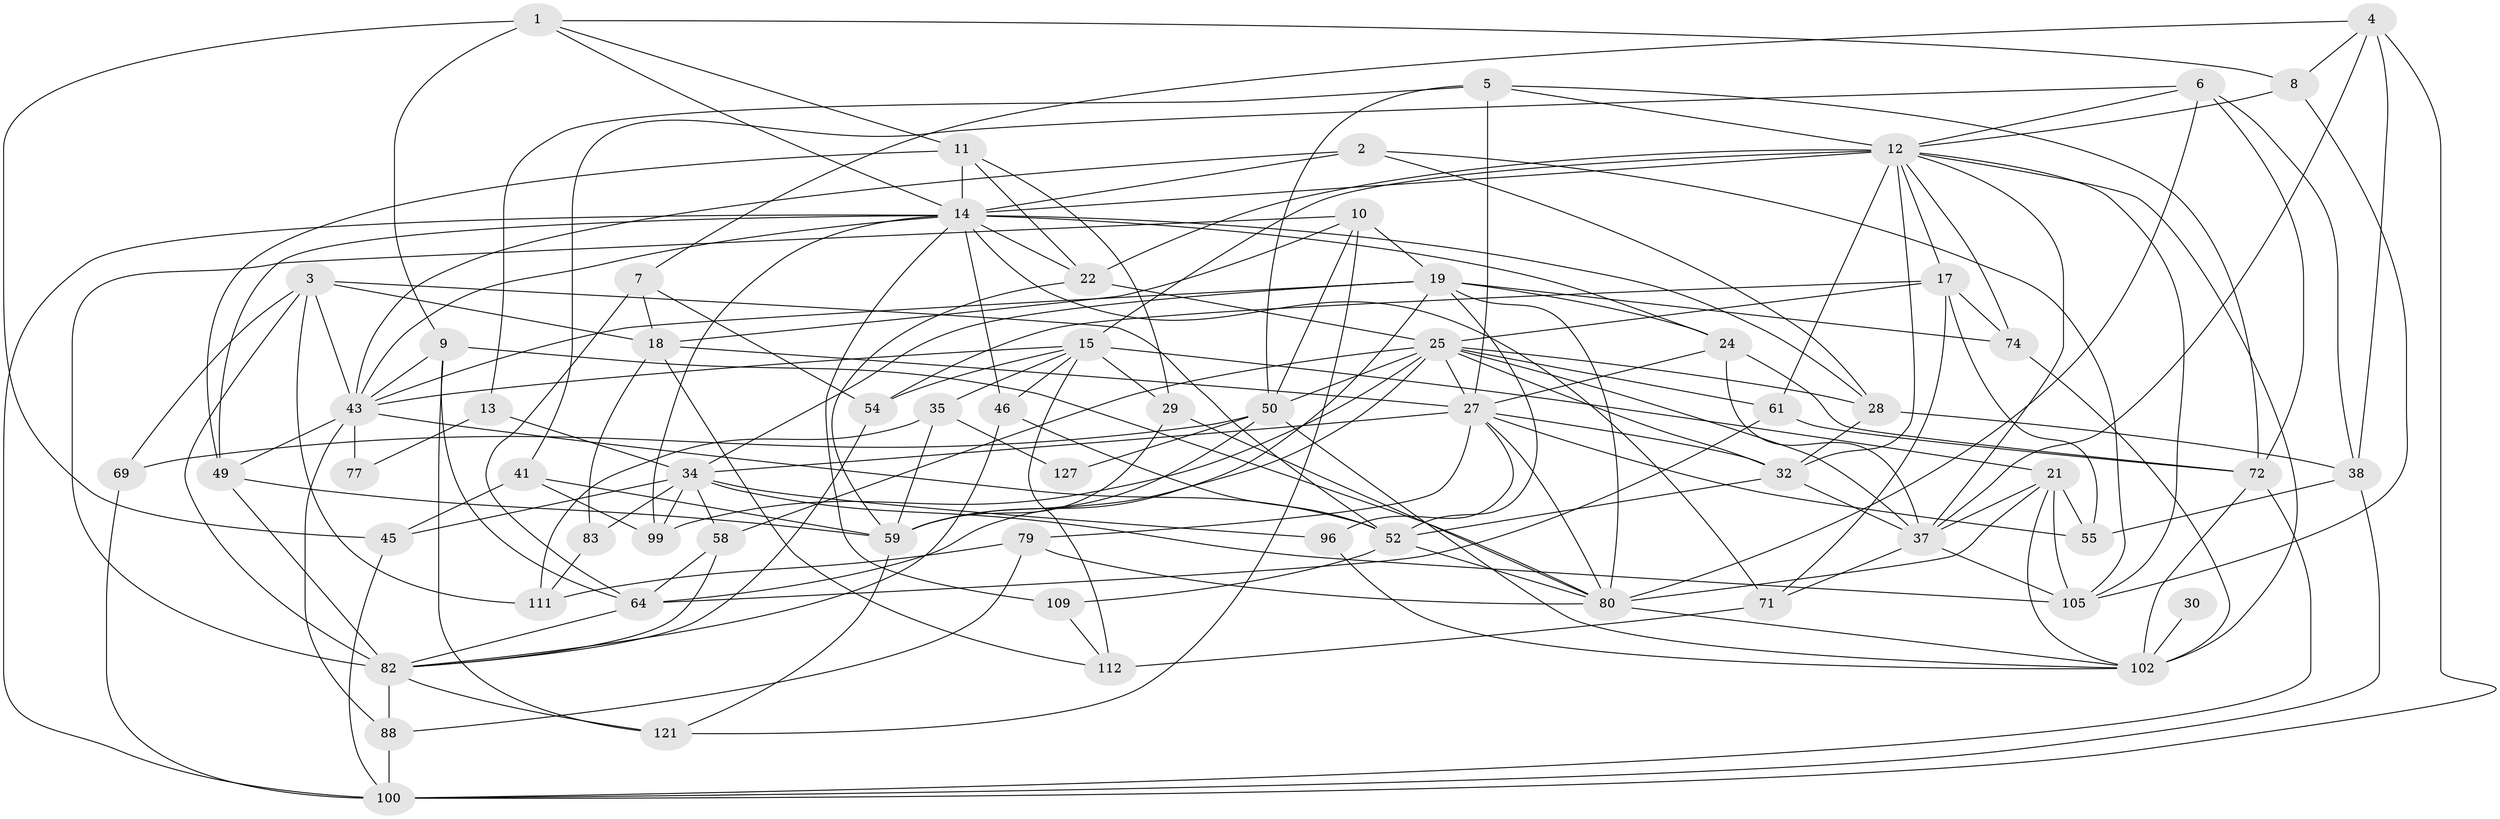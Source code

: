 // original degree distribution, {4: 0.3046875, 2: 0.125, 5: 0.2109375, 3: 0.234375, 6: 0.109375, 8: 0.0078125, 7: 0.0078125}
// Generated by graph-tools (version 1.1) at 2025/15/03/09/25 04:15:01]
// undirected, 64 vertices, 177 edges
graph export_dot {
graph [start="1"]
  node [color=gray90,style=filled];
  1 [super="+90"];
  2 [super="+23"];
  3 [super="+125+124"];
  4 [super="+120"];
  5;
  6 [super="+33"];
  7;
  8;
  9 [super="+53"];
  10 [super="+39"];
  11 [super="+20"];
  12 [super="+36+60+31"];
  13;
  14 [super="+67+40+16"];
  15 [super="+56"];
  17 [super="+81+48"];
  18 [super="+108"];
  19 [super="+118"];
  21 [super="+78"];
  22;
  24 [super="+73"];
  25 [super="+65+26+103+44"];
  27 [super="+104+51"];
  28 [super="+68"];
  29;
  30;
  32;
  34 [super="+98"];
  35;
  37 [super="+57+97"];
  38;
  41 [super="+63"];
  43 [super="+47"];
  45;
  46;
  49;
  50 [super="+62"];
  52 [super="+66"];
  54 [super="+113"];
  55;
  58 [super="+93"];
  59 [super="+107"];
  61;
  64 [super="+84"];
  69;
  71;
  72;
  74 [super="+85"];
  77;
  79 [super="+106"];
  80 [super="+116+87"];
  82 [super="+92"];
  83;
  88 [super="+115"];
  96;
  99;
  100 [super="+126"];
  102 [super="+123"];
  105 [super="+117"];
  109;
  111;
  112;
  121 [super="+122"];
  127;
  1 -- 11;
  1 -- 45;
  1 -- 9;
  1 -- 8;
  1 -- 14;
  2 -- 105;
  2 -- 28;
  2 -- 43;
  2 -- 14;
  3 -- 52 [weight=2];
  3 -- 69;
  3 -- 18;
  3 -- 82;
  3 -- 111;
  3 -- 43;
  4 -- 100;
  4 -- 38;
  4 -- 7;
  4 -- 8;
  4 -- 37;
  5 -- 72;
  5 -- 13;
  5 -- 50;
  5 -- 27;
  5 -- 12;
  6 -- 38;
  6 -- 72;
  6 -- 80 [weight=2];
  6 -- 12;
  6 -- 41;
  7 -- 18;
  7 -- 54;
  7 -- 64;
  8 -- 12;
  8 -- 105;
  9 -- 80;
  9 -- 121;
  9 -- 64;
  9 -- 43 [weight=2];
  10 -- 121;
  10 -- 19;
  10 -- 18;
  10 -- 50;
  10 -- 82;
  11 -- 29;
  11 -- 49;
  11 -- 22;
  11 -- 14;
  12 -- 32;
  12 -- 14 [weight=2];
  12 -- 105;
  12 -- 74;
  12 -- 15;
  12 -- 17;
  12 -- 22 [weight=2];
  12 -- 61;
  12 -- 37;
  12 -- 102;
  13 -- 34;
  13 -- 77;
  14 -- 71;
  14 -- 24;
  14 -- 99;
  14 -- 100;
  14 -- 28;
  14 -- 109;
  14 -- 49;
  14 -- 22;
  14 -- 46;
  14 -- 43;
  15 -- 35;
  15 -- 112 [weight=2];
  15 -- 29;
  15 -- 46;
  15 -- 54;
  15 -- 21;
  15 -- 43;
  17 -- 74 [weight=2];
  17 -- 25;
  17 -- 55;
  17 -- 71;
  17 -- 54;
  18 -- 83;
  18 -- 112;
  18 -- 27;
  19 -- 34;
  19 -- 52;
  19 -- 74;
  19 -- 80;
  19 -- 24 [weight=2];
  19 -- 43;
  19 -- 59;
  21 -- 37;
  21 -- 80;
  21 -- 55;
  21 -- 105;
  21 -- 102;
  22 -- 59;
  22 -- 25;
  24 -- 37;
  24 -- 72;
  24 -- 27;
  25 -- 99;
  25 -- 28;
  25 -- 61;
  25 -- 64;
  25 -- 27;
  25 -- 32;
  25 -- 50;
  25 -- 37;
  25 -- 58;
  27 -- 55;
  27 -- 32;
  27 -- 80;
  27 -- 34;
  27 -- 79;
  27 -- 96;
  28 -- 38;
  28 -- 32;
  29 -- 59;
  29 -- 80;
  30 -- 102 [weight=2];
  32 -- 37;
  32 -- 52;
  34 -- 58;
  34 -- 99;
  34 -- 96;
  34 -- 83;
  34 -- 105;
  34 -- 45;
  35 -- 111;
  35 -- 59;
  35 -- 127;
  37 -- 105;
  37 -- 71;
  38 -- 55;
  38 -- 100;
  41 -- 45;
  41 -- 99 [weight=2];
  41 -- 59;
  43 -- 52 [weight=2];
  43 -- 77;
  43 -- 49;
  43 -- 88;
  45 -- 100;
  46 -- 52;
  46 -- 82;
  49 -- 59;
  49 -- 82;
  50 -- 69;
  50 -- 102;
  50 -- 59;
  50 -- 127;
  52 -- 80;
  52 -- 109;
  54 -- 82;
  58 -- 64;
  58 -- 82;
  59 -- 121;
  61 -- 72;
  61 -- 64;
  64 -- 82;
  69 -- 100;
  71 -- 112;
  72 -- 100;
  72 -- 102;
  74 -- 102;
  79 -- 88;
  79 -- 80;
  79 -- 111;
  80 -- 102;
  82 -- 88;
  82 -- 121;
  83 -- 111;
  88 -- 100;
  96 -- 102;
  109 -- 112;
}
